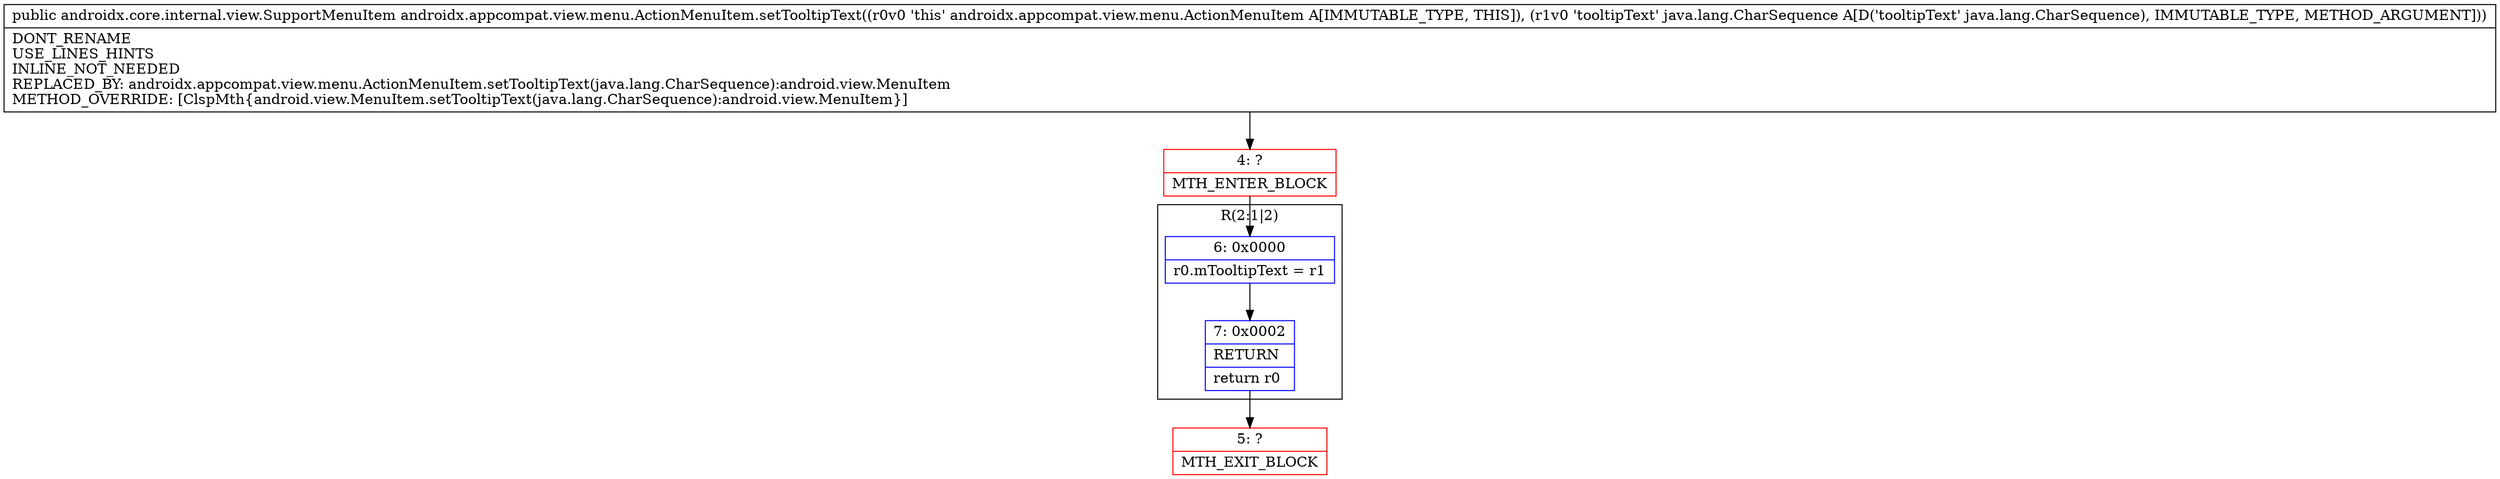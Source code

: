 digraph "CFG forandroidx.appcompat.view.menu.ActionMenuItem.setTooltipText(Ljava\/lang\/CharSequence;)Landroidx\/core\/internal\/view\/SupportMenuItem;" {
subgraph cluster_Region_1370839491 {
label = "R(2:1|2)";
node [shape=record,color=blue];
Node_6 [shape=record,label="{6\:\ 0x0000|r0.mTooltipText = r1\l}"];
Node_7 [shape=record,label="{7\:\ 0x0002|RETURN\l|return r0\l}"];
}
Node_4 [shape=record,color=red,label="{4\:\ ?|MTH_ENTER_BLOCK\l}"];
Node_5 [shape=record,color=red,label="{5\:\ ?|MTH_EXIT_BLOCK\l}"];
MethodNode[shape=record,label="{public androidx.core.internal.view.SupportMenuItem androidx.appcompat.view.menu.ActionMenuItem.setTooltipText((r0v0 'this' androidx.appcompat.view.menu.ActionMenuItem A[IMMUTABLE_TYPE, THIS]), (r1v0 'tooltipText' java.lang.CharSequence A[D('tooltipText' java.lang.CharSequence), IMMUTABLE_TYPE, METHOD_ARGUMENT]))  | DONT_RENAME\lUSE_LINES_HINTS\lINLINE_NOT_NEEDED\lREPLACED_BY: androidx.appcompat.view.menu.ActionMenuItem.setTooltipText(java.lang.CharSequence):android.view.MenuItem\lMETHOD_OVERRIDE: [ClspMth\{android.view.MenuItem.setTooltipText(java.lang.CharSequence):android.view.MenuItem\}]\l}"];
MethodNode -> Node_4;Node_6 -> Node_7;
Node_7 -> Node_5;
Node_4 -> Node_6;
}

